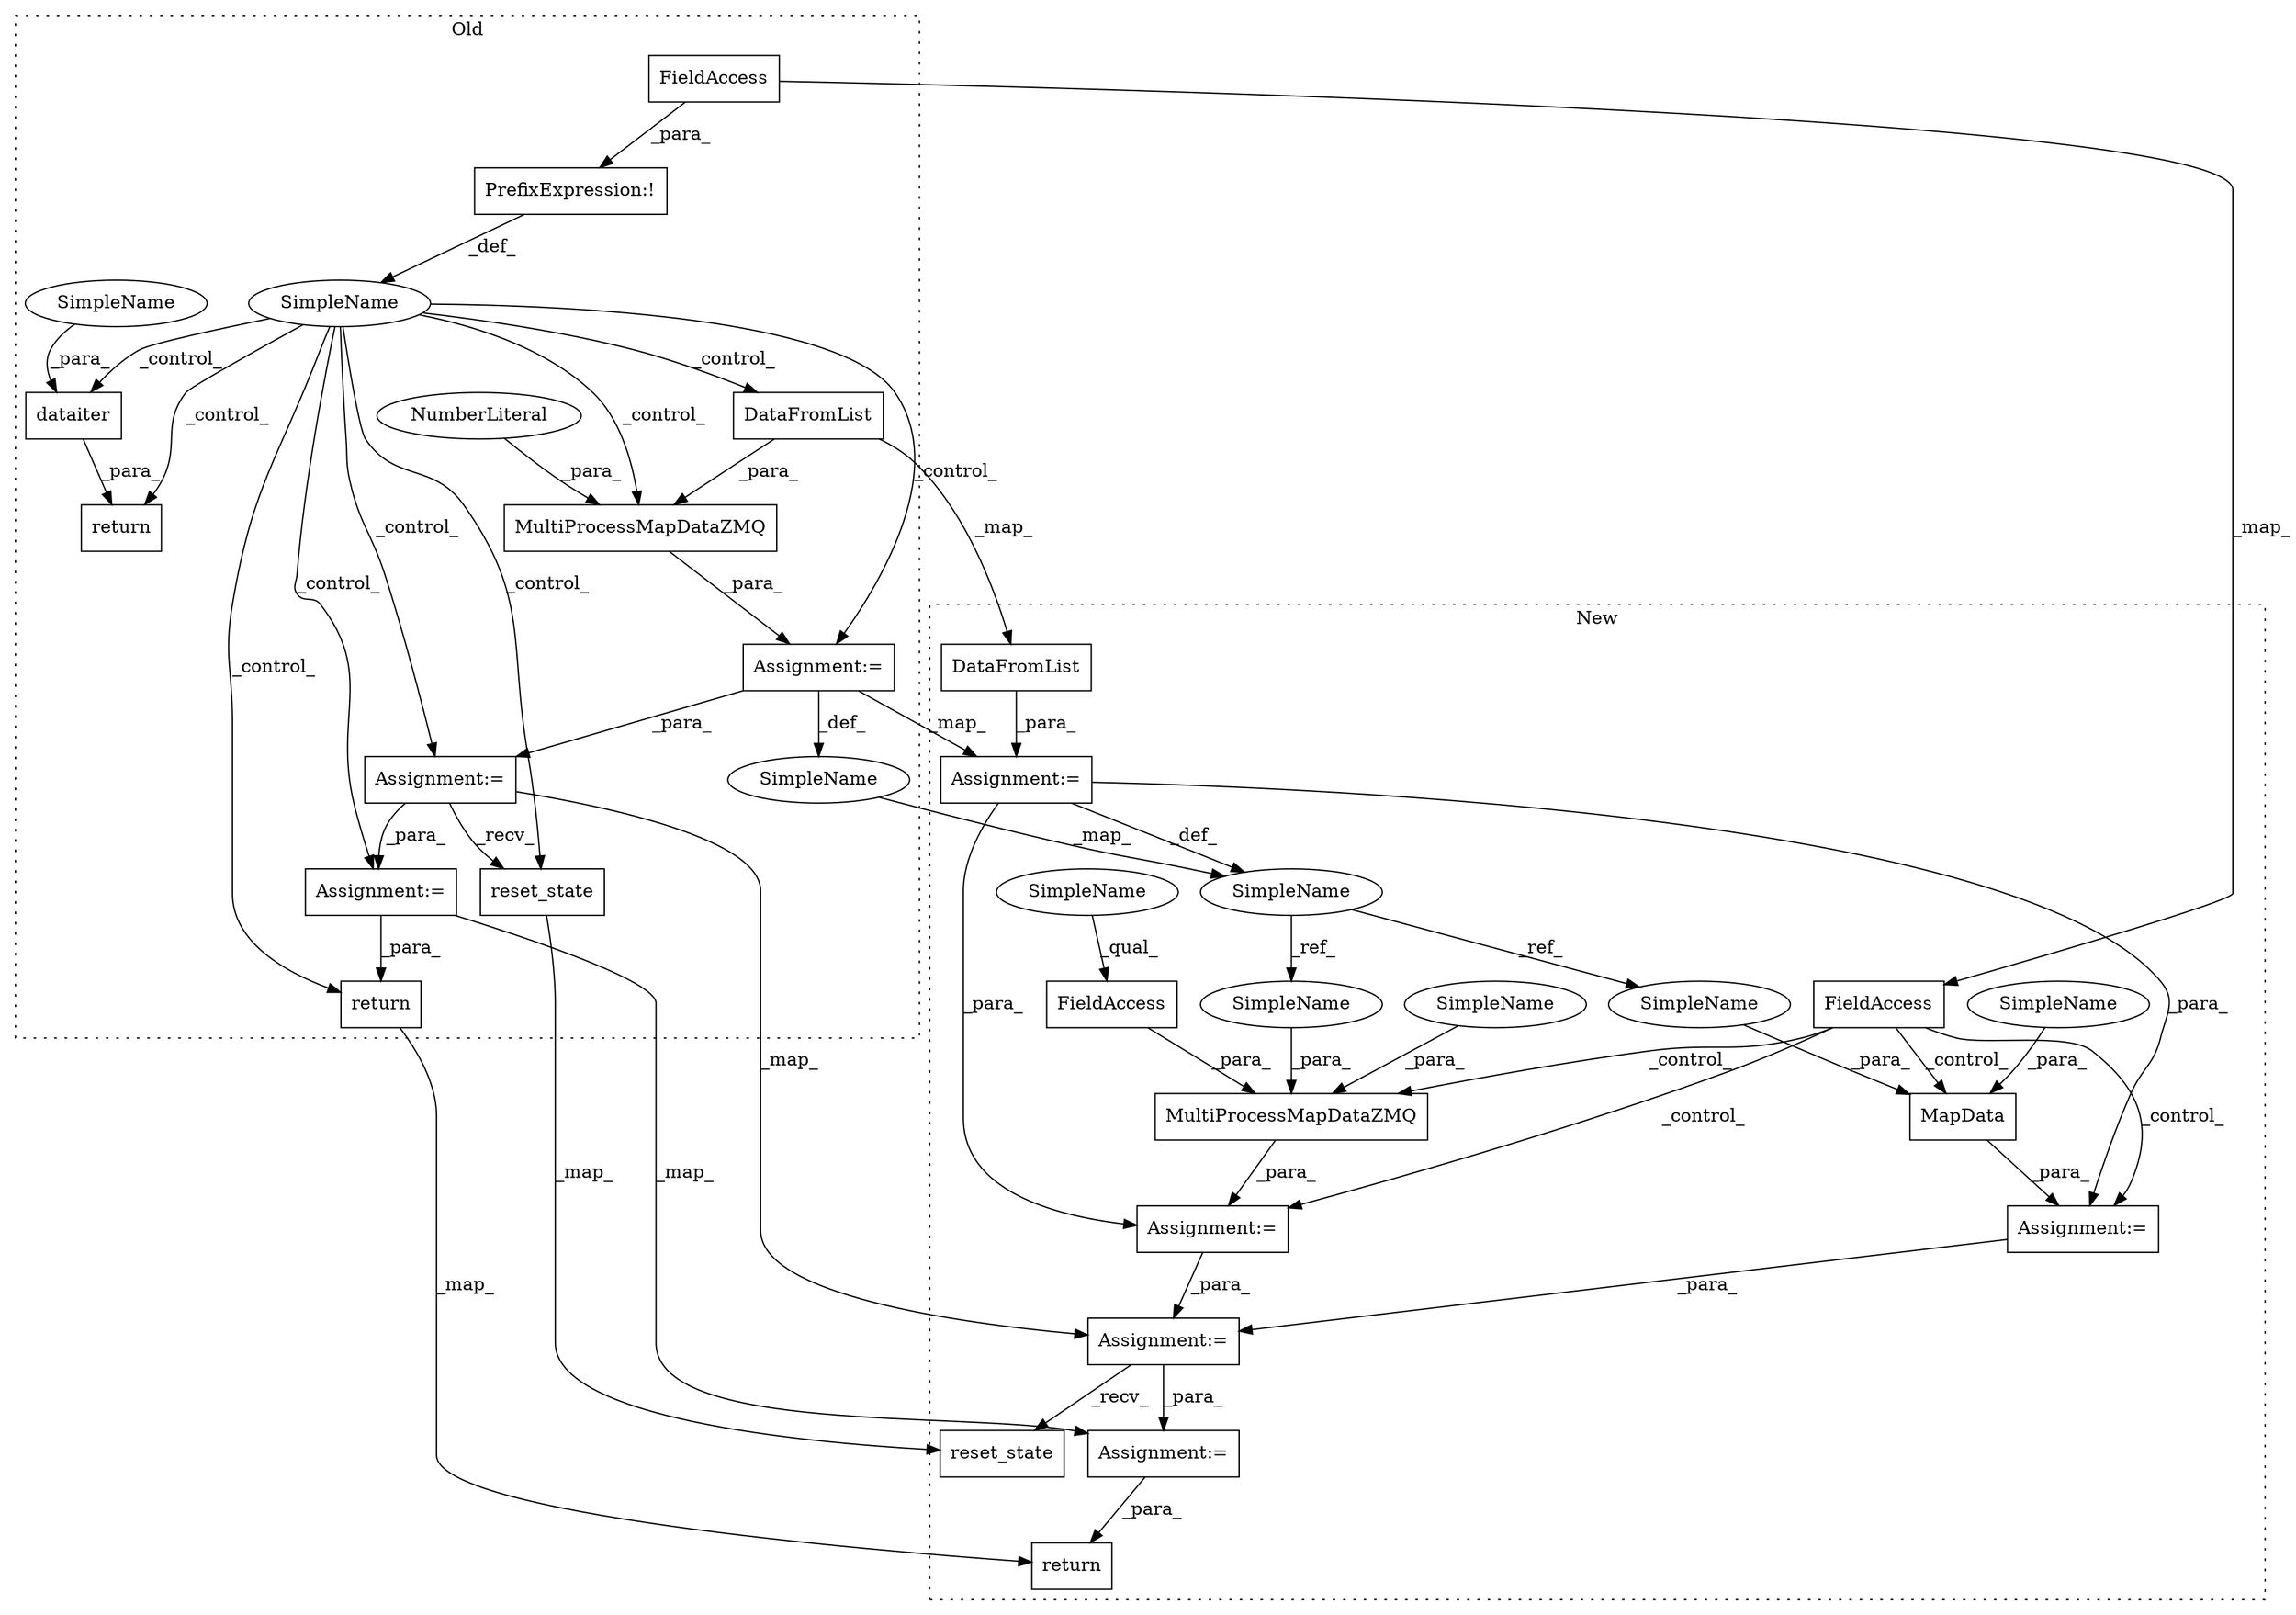 digraph G {
subgraph cluster0 {
1 [label="dataiter" a="32" s="5136,5155" l="9,1" shape="box"];
3 [label="DataFromList" a="32" s="5204,5227" l="13,1" shape="box"];
6 [label="reset_state" a="32" s="5309" l="13" shape="box"];
7 [label="PrefixExpression:!" a="38" s="5101" l="1" shape="box"];
11 [label="SimpleName" a="42" s="5178" l="2" shape="ellipse"];
13 [label="FieldAccess" a="22" s="5102" l="17" shape="box"];
14 [label="SimpleName" a="42" s="" l="" shape="ellipse"];
15 [label="MultiProcessMapDataZMQ" a="32" s="5181,5245" l="23,1" shape="box"];
16 [label="NumberLiteral" a="34" s="5229" l="2" shape="ellipse"];
19 [label="return" a="41" s="5129" l="7" shape="box"];
21 [label="Assignment:=" a="7" s="5256" l="1" shape="box"];
23 [label="Assignment:=" a="7" s="5338" l="1" shape="box"];
24 [label="return" a="41" s="5360" l="7" shape="box"];
26 [label="Assignment:=" a="7" s="5180" l="1" shape="box"];
28 [label="SimpleName" a="42" s="5145" l="10" shape="ellipse"];
label = "Old";
style="dotted";
}
subgraph cluster1 {
2 [label="MultiProcessMapDataZMQ" a="32" s="4155,4209" l="23,1" shape="box"];
4 [label="DataFromList" a="32" s="4091,4114" l="13,1" shape="box"];
5 [label="reset_state" a="32" s="4325" l="13" shape="box"];
8 [label="MapData" a="32" s="4235,4259" l="8,1" shape="box"];
9 [label="FieldAccess" a="22" s="4181" l="14" shape="box"];
10 [label="SimpleName" a="42" s="4088" l="2" shape="ellipse"];
12 [label="FieldAccess" a="22" s="4125" l="17" shape="box"];
17 [label="Assignment:=" a="7" s="4154" l="1" shape="box"];
18 [label="Assignment:=" a="7" s="4234" l="1" shape="box"];
20 [label="Assignment:=" a="7" s="4274" l="1" shape="box"];
22 [label="Assignment:=" a="7" s="4352" l="1" shape="box"];
25 [label="return" a="41" s="4372" l="7" shape="box"];
27 [label="Assignment:=" a="7" s="4090" l="1" shape="box"];
29 [label="SimpleName" a="42" s="4181" l="3" shape="ellipse"];
30 [label="SimpleName" a="42" s="4178" l="2" shape="ellipse"];
31 [label="SimpleName" a="42" s="4243" l="2" shape="ellipse"];
32 [label="SimpleName" a="42" s="4196" l="13" shape="ellipse"];
33 [label="SimpleName" a="42" s="4246" l="13" shape="ellipse"];
label = "New";
style="dotted";
}
1 -> 19 [label="_para_"];
2 -> 17 [label="_para_"];
3 -> 15 [label="_para_"];
3 -> 4 [label="_map_"];
4 -> 27 [label="_para_"];
6 -> 5 [label="_map_"];
7 -> 14 [label="_def_"];
8 -> 18 [label="_para_"];
9 -> 2 [label="_para_"];
10 -> 30 [label="_ref_"];
10 -> 31 [label="_ref_"];
11 -> 10 [label="_map_"];
12 -> 18 [label="_control_"];
12 -> 2 [label="_control_"];
12 -> 8 [label="_control_"];
12 -> 17 [label="_control_"];
13 -> 7 [label="_para_"];
13 -> 12 [label="_map_"];
14 -> 26 [label="_control_"];
14 -> 19 [label="_control_"];
14 -> 23 [label="_control_"];
14 -> 1 [label="_control_"];
14 -> 21 [label="_control_"];
14 -> 3 [label="_control_"];
14 -> 24 [label="_control_"];
14 -> 15 [label="_control_"];
14 -> 6 [label="_control_"];
15 -> 26 [label="_para_"];
16 -> 15 [label="_para_"];
17 -> 20 [label="_para_"];
18 -> 20 [label="_para_"];
20 -> 22 [label="_para_"];
20 -> 5 [label="_recv_"];
21 -> 20 [label="_map_"];
21 -> 23 [label="_para_"];
21 -> 6 [label="_recv_"];
22 -> 25 [label="_para_"];
23 -> 24 [label="_para_"];
23 -> 22 [label="_map_"];
24 -> 25 [label="_map_"];
26 -> 21 [label="_para_"];
26 -> 27 [label="_map_"];
26 -> 11 [label="_def_"];
27 -> 17 [label="_para_"];
27 -> 18 [label="_para_"];
27 -> 10 [label="_def_"];
28 -> 1 [label="_para_"];
29 -> 9 [label="_qual_"];
30 -> 2 [label="_para_"];
31 -> 8 [label="_para_"];
32 -> 2 [label="_para_"];
33 -> 8 [label="_para_"];
}
